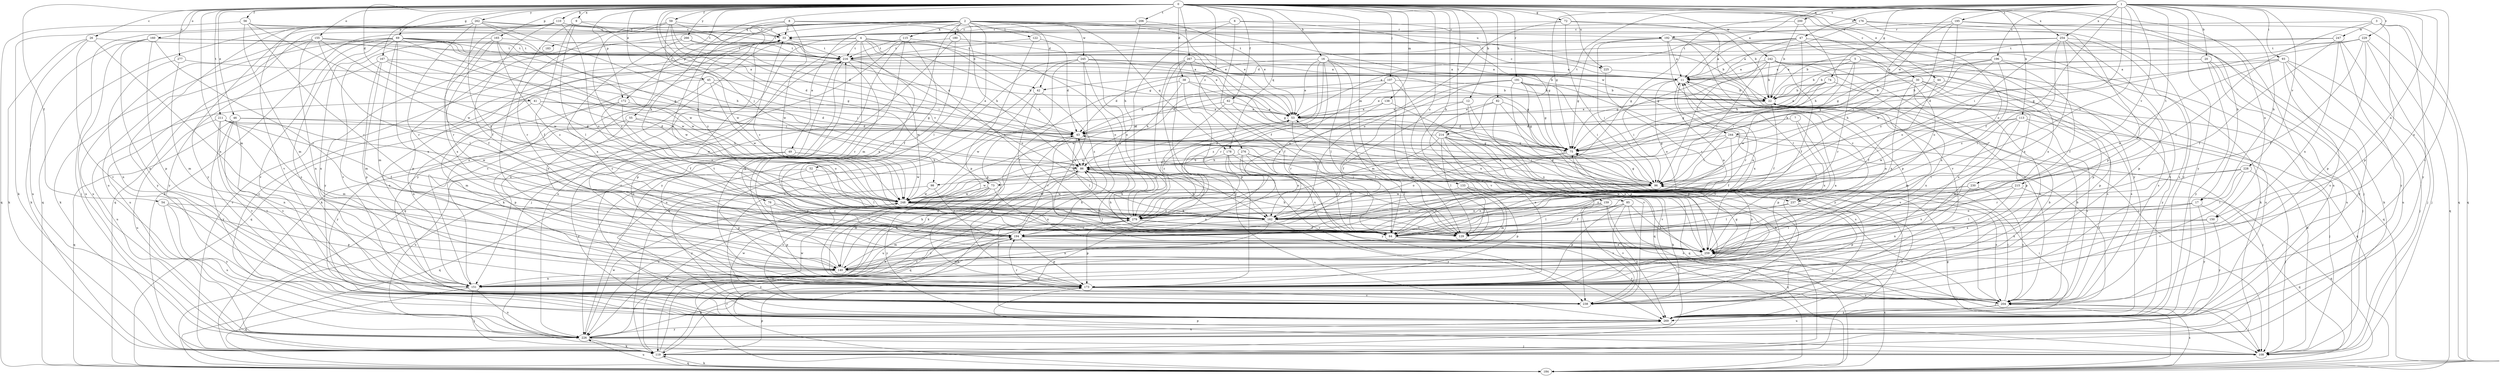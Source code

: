 strict digraph  {
0;
1;
2;
3;
4;
5;
6;
7;
8;
9;
11;
12;
16;
17;
20;
22;
26;
30;
33;
38;
41;
42;
43;
44;
45;
46;
47;
49;
52;
53;
54;
55;
56;
59;
62;
64;
69;
72;
73;
74;
75;
76;
82;
85;
86;
93;
96;
98;
107;
108;
110;
113;
115;
119;
122;
129;
133;
138;
140;
150;
151;
155;
159;
160;
162;
165;
167;
172;
173;
176;
178;
180;
183;
184;
191;
192;
194;
195;
196;
200;
204;
206;
211;
214;
215;
216;
225;
226;
228;
229;
230;
237;
238;
242;
244;
245;
247;
248;
254;
259;
262;
266;
267;
269;
276;
277;
279;
0 -> 9  [label=a];
0 -> 12  [label=b];
0 -> 16  [label=b];
0 -> 17  [label=b];
0 -> 26  [label=c];
0 -> 30  [label=c];
0 -> 38  [label=d];
0 -> 41  [label=d];
0 -> 44  [label=e];
0 -> 45  [label=e];
0 -> 46  [label=e];
0 -> 54  [label=f];
0 -> 55  [label=f];
0 -> 56  [label=f];
0 -> 59  [label=f];
0 -> 62  [label=f];
0 -> 64  [label=f];
0 -> 69  [label=g];
0 -> 72  [label=g];
0 -> 73  [label=g];
0 -> 76  [label=h];
0 -> 82  [label=h];
0 -> 85  [label=h];
0 -> 98  [label=j];
0 -> 107  [label=j];
0 -> 110  [label=k];
0 -> 113  [label=k];
0 -> 133  [label=m];
0 -> 138  [label=m];
0 -> 140  [label=m];
0 -> 150  [label=n];
0 -> 155  [label=o];
0 -> 159  [label=o];
0 -> 160  [label=o];
0 -> 165  [label=p];
0 -> 167  [label=p];
0 -> 172  [label=p];
0 -> 176  [label=q];
0 -> 178  [label=q];
0 -> 191  [label=r];
0 -> 206  [label=t];
0 -> 211  [label=t];
0 -> 214  [label=t];
0 -> 225  [label=u];
0 -> 242  [label=w];
0 -> 254  [label=x];
0 -> 262  [label=y];
0 -> 266  [label=y];
0 -> 267  [label=y];
0 -> 276  [label=z];
0 -> 277  [label=z];
1 -> 11  [label=a];
1 -> 17  [label=b];
1 -> 20  [label=b];
1 -> 47  [label=e];
1 -> 73  [label=g];
1 -> 74  [label=g];
1 -> 75  [label=g];
1 -> 93  [label=i];
1 -> 96  [label=i];
1 -> 150  [label=n];
1 -> 162  [label=o];
1 -> 195  [label=s];
1 -> 196  [label=s];
1 -> 200  [label=s];
1 -> 204  [label=s];
1 -> 214  [label=t];
1 -> 215  [label=t];
1 -> 228  [label=v];
1 -> 229  [label=v];
1 -> 230  [label=v];
1 -> 237  [label=v];
1 -> 244  [label=w];
1 -> 254  [label=x];
1 -> 259  [label=x];
1 -> 269  [label=y];
2 -> 42  [label=d];
2 -> 49  [label=e];
2 -> 52  [label=e];
2 -> 53  [label=e];
2 -> 115  [label=k];
2 -> 119  [label=k];
2 -> 122  [label=l];
2 -> 129  [label=l];
2 -> 140  [label=m];
2 -> 151  [label=n];
2 -> 172  [label=p];
2 -> 178  [label=q];
2 -> 180  [label=q];
2 -> 183  [label=q];
2 -> 184  [label=q];
2 -> 192  [label=r];
2 -> 225  [label=u];
2 -> 244  [label=w];
2 -> 245  [label=w];
2 -> 269  [label=y];
3 -> 129  [label=l];
3 -> 173  [label=p];
3 -> 184  [label=q];
3 -> 192  [label=r];
3 -> 247  [label=w];
3 -> 269  [label=y];
4 -> 22  [label=b];
4 -> 42  [label=d];
4 -> 86  [label=h];
4 -> 108  [label=j];
4 -> 119  [label=k];
4 -> 129  [label=l];
4 -> 216  [label=t];
4 -> 226  [label=u];
4 -> 269  [label=y];
4 -> 279  [label=z];
5 -> 11  [label=a];
5 -> 22  [label=b];
5 -> 42  [label=d];
5 -> 96  [label=i];
5 -> 173  [label=p];
5 -> 194  [label=r];
5 -> 204  [label=s];
6 -> 22  [label=b];
6 -> 33  [label=c];
6 -> 64  [label=f];
6 -> 75  [label=g];
6 -> 279  [label=z];
7 -> 43  [label=d];
7 -> 173  [label=p];
7 -> 259  [label=x];
8 -> 33  [label=c];
8 -> 53  [label=e];
8 -> 86  [label=h];
8 -> 162  [label=o];
8 -> 248  [label=w];
8 -> 279  [label=z];
9 -> 33  [label=c];
9 -> 64  [label=f];
9 -> 129  [label=l];
9 -> 140  [label=m];
9 -> 237  [label=v];
11 -> 22  [label=b];
11 -> 33  [label=c];
11 -> 96  [label=i];
11 -> 162  [label=o];
11 -> 194  [label=r];
11 -> 237  [label=v];
12 -> 53  [label=e];
12 -> 64  [label=f];
12 -> 119  [label=k];
12 -> 173  [label=p];
16 -> 11  [label=a];
16 -> 43  [label=d];
16 -> 53  [label=e];
16 -> 129  [label=l];
16 -> 140  [label=m];
16 -> 162  [label=o];
16 -> 194  [label=r];
16 -> 238  [label=v];
16 -> 279  [label=z];
17 -> 129  [label=l];
17 -> 162  [label=o];
17 -> 184  [label=q];
17 -> 259  [label=x];
17 -> 269  [label=y];
20 -> 11  [label=a];
20 -> 86  [label=h];
20 -> 108  [label=j];
20 -> 226  [label=u];
20 -> 269  [label=y];
22 -> 53  [label=e];
22 -> 64  [label=f];
22 -> 140  [label=m];
22 -> 184  [label=q];
26 -> 119  [label=k];
26 -> 216  [label=t];
26 -> 226  [label=u];
26 -> 238  [label=v];
26 -> 259  [label=x];
30 -> 22  [label=b];
30 -> 53  [label=e];
30 -> 173  [label=p];
30 -> 204  [label=s];
30 -> 238  [label=v];
30 -> 259  [label=x];
30 -> 269  [label=y];
33 -> 216  [label=t];
38 -> 22  [label=b];
38 -> 64  [label=f];
38 -> 75  [label=g];
38 -> 86  [label=h];
38 -> 119  [label=k];
41 -> 43  [label=d];
41 -> 53  [label=e];
41 -> 140  [label=m];
41 -> 226  [label=u];
41 -> 248  [label=w];
42 -> 64  [label=f];
42 -> 238  [label=v];
42 -> 279  [label=z];
43 -> 75  [label=g];
43 -> 96  [label=i];
43 -> 129  [label=l];
43 -> 173  [label=p];
43 -> 194  [label=r];
44 -> 22  [label=b];
44 -> 64  [label=f];
44 -> 204  [label=s];
45 -> 22  [label=b];
45 -> 75  [label=g];
45 -> 151  [label=n];
45 -> 248  [label=w];
45 -> 259  [label=x];
46 -> 43  [label=d];
46 -> 86  [label=h];
46 -> 184  [label=q];
46 -> 204  [label=s];
46 -> 238  [label=v];
46 -> 269  [label=y];
47 -> 11  [label=a];
47 -> 53  [label=e];
47 -> 75  [label=g];
47 -> 86  [label=h];
47 -> 119  [label=k];
47 -> 162  [label=o];
47 -> 216  [label=t];
47 -> 259  [label=x];
49 -> 86  [label=h];
49 -> 226  [label=u];
49 -> 248  [label=w];
49 -> 269  [label=y];
52 -> 96  [label=i];
52 -> 129  [label=l];
52 -> 173  [label=p];
52 -> 184  [label=q];
53 -> 43  [label=d];
53 -> 96  [label=i];
53 -> 129  [label=l];
53 -> 279  [label=z];
54 -> 162  [label=o];
54 -> 173  [label=p];
54 -> 226  [label=u];
54 -> 269  [label=y];
55 -> 43  [label=d];
55 -> 162  [label=o];
55 -> 173  [label=p];
55 -> 269  [label=y];
56 -> 33  [label=c];
56 -> 140  [label=m];
56 -> 184  [label=q];
56 -> 194  [label=r];
56 -> 216  [label=t];
56 -> 248  [label=w];
59 -> 33  [label=c];
59 -> 43  [label=d];
59 -> 96  [label=i];
59 -> 194  [label=r];
59 -> 216  [label=t];
59 -> 248  [label=w];
59 -> 279  [label=z];
62 -> 53  [label=e];
62 -> 184  [label=q];
62 -> 248  [label=w];
62 -> 279  [label=z];
64 -> 11  [label=a];
64 -> 86  [label=h];
64 -> 204  [label=s];
64 -> 269  [label=y];
69 -> 43  [label=d];
69 -> 53  [label=e];
69 -> 86  [label=h];
69 -> 96  [label=i];
69 -> 119  [label=k];
69 -> 140  [label=m];
69 -> 151  [label=n];
69 -> 204  [label=s];
69 -> 216  [label=t];
69 -> 238  [label=v];
69 -> 248  [label=w];
69 -> 259  [label=x];
69 -> 269  [label=y];
72 -> 33  [label=c];
72 -> 96  [label=i];
72 -> 162  [label=o];
72 -> 238  [label=v];
72 -> 269  [label=y];
73 -> 140  [label=m];
73 -> 226  [label=u];
73 -> 238  [label=v];
73 -> 248  [label=w];
73 -> 259  [label=x];
73 -> 269  [label=y];
74 -> 22  [label=b];
74 -> 53  [label=e];
74 -> 75  [label=g];
74 -> 173  [label=p];
74 -> 248  [label=w];
75 -> 86  [label=h];
75 -> 151  [label=n];
75 -> 162  [label=o];
76 -> 173  [label=p];
76 -> 194  [label=r];
76 -> 279  [label=z];
82 -> 53  [label=e];
82 -> 75  [label=g];
82 -> 204  [label=s];
82 -> 238  [label=v];
82 -> 259  [label=x];
85 -> 64  [label=f];
85 -> 173  [label=p];
85 -> 184  [label=q];
85 -> 238  [label=v];
85 -> 259  [label=x];
85 -> 279  [label=z];
86 -> 96  [label=i];
86 -> 184  [label=q];
86 -> 226  [label=u];
86 -> 248  [label=w];
86 -> 269  [label=y];
93 -> 11  [label=a];
93 -> 43  [label=d];
93 -> 108  [label=j];
93 -> 162  [label=o];
93 -> 204  [label=s];
93 -> 226  [label=u];
93 -> 269  [label=y];
96 -> 43  [label=d];
96 -> 64  [label=f];
96 -> 75  [label=g];
96 -> 204  [label=s];
96 -> 248  [label=w];
98 -> 194  [label=r];
98 -> 248  [label=w];
98 -> 269  [label=y];
107 -> 22  [label=b];
107 -> 43  [label=d];
107 -> 140  [label=m];
107 -> 248  [label=w];
107 -> 259  [label=x];
107 -> 279  [label=z];
108 -> 22  [label=b];
108 -> 86  [label=h];
108 -> 173  [label=p];
110 -> 33  [label=c];
110 -> 64  [label=f];
110 -> 75  [label=g];
110 -> 162  [label=o];
110 -> 184  [label=q];
110 -> 194  [label=r];
110 -> 269  [label=y];
113 -> 43  [label=d];
113 -> 108  [label=j];
113 -> 140  [label=m];
113 -> 204  [label=s];
113 -> 248  [label=w];
113 -> 259  [label=x];
115 -> 64  [label=f];
115 -> 162  [label=o];
115 -> 173  [label=p];
115 -> 184  [label=q];
115 -> 216  [label=t];
115 -> 226  [label=u];
119 -> 33  [label=c];
119 -> 86  [label=h];
119 -> 96  [label=i];
119 -> 173  [label=p];
119 -> 184  [label=q];
119 -> 248  [label=w];
119 -> 279  [label=z];
122 -> 43  [label=d];
122 -> 173  [label=p];
122 -> 216  [label=t];
129 -> 86  [label=h];
133 -> 108  [label=j];
133 -> 129  [label=l];
133 -> 140  [label=m];
133 -> 173  [label=p];
133 -> 248  [label=w];
138 -> 53  [label=e];
138 -> 173  [label=p];
138 -> 194  [label=r];
140 -> 86  [label=h];
140 -> 151  [label=n];
140 -> 173  [label=p];
140 -> 194  [label=r];
140 -> 216  [label=t];
150 -> 129  [label=l];
150 -> 259  [label=x];
150 -> 269  [label=y];
151 -> 33  [label=c];
151 -> 75  [label=g];
151 -> 86  [label=h];
151 -> 108  [label=j];
151 -> 184  [label=q];
151 -> 194  [label=r];
151 -> 226  [label=u];
155 -> 11  [label=a];
155 -> 129  [label=l];
155 -> 151  [label=n];
155 -> 216  [label=t];
155 -> 226  [label=u];
155 -> 248  [label=w];
155 -> 269  [label=y];
159 -> 129  [label=l];
159 -> 162  [label=o];
159 -> 204  [label=s];
159 -> 238  [label=v];
159 -> 269  [label=y];
160 -> 75  [label=g];
160 -> 119  [label=k];
160 -> 151  [label=n];
160 -> 173  [label=p];
160 -> 194  [label=r];
160 -> 216  [label=t];
160 -> 226  [label=u];
162 -> 33  [label=c];
162 -> 86  [label=h];
162 -> 140  [label=m];
162 -> 151  [label=n];
162 -> 204  [label=s];
165 -> 64  [label=f];
165 -> 216  [label=t];
165 -> 238  [label=v];
165 -> 248  [label=w];
165 -> 259  [label=x];
165 -> 279  [label=z];
167 -> 11  [label=a];
167 -> 96  [label=i];
167 -> 140  [label=m];
167 -> 173  [label=p];
167 -> 226  [label=u];
167 -> 248  [label=w];
172 -> 53  [label=e];
172 -> 64  [label=f];
172 -> 151  [label=n];
172 -> 162  [label=o];
173 -> 11  [label=a];
173 -> 33  [label=c];
173 -> 43  [label=d];
173 -> 53  [label=e];
173 -> 204  [label=s];
173 -> 238  [label=v];
176 -> 33  [label=c];
176 -> 96  [label=i];
176 -> 108  [label=j];
176 -> 173  [label=p];
176 -> 269  [label=y];
178 -> 64  [label=f];
178 -> 86  [label=h];
178 -> 129  [label=l];
178 -> 238  [label=v];
178 -> 259  [label=x];
180 -> 119  [label=k];
180 -> 162  [label=o];
180 -> 216  [label=t];
180 -> 259  [label=x];
183 -> 269  [label=y];
184 -> 75  [label=g];
184 -> 119  [label=k];
184 -> 194  [label=r];
184 -> 204  [label=s];
184 -> 226  [label=u];
184 -> 259  [label=x];
191 -> 22  [label=b];
191 -> 43  [label=d];
191 -> 75  [label=g];
191 -> 96  [label=i];
191 -> 194  [label=r];
191 -> 238  [label=v];
191 -> 259  [label=x];
191 -> 269  [label=y];
191 -> 279  [label=z];
192 -> 11  [label=a];
192 -> 75  [label=g];
192 -> 96  [label=i];
192 -> 119  [label=k];
192 -> 129  [label=l];
192 -> 173  [label=p];
192 -> 204  [label=s];
192 -> 216  [label=t];
194 -> 11  [label=a];
194 -> 86  [label=h];
194 -> 173  [label=p];
194 -> 259  [label=x];
195 -> 33  [label=c];
195 -> 96  [label=i];
195 -> 184  [label=q];
195 -> 226  [label=u];
195 -> 248  [label=w];
195 -> 279  [label=z];
196 -> 11  [label=a];
196 -> 22  [label=b];
196 -> 64  [label=f];
196 -> 75  [label=g];
196 -> 86  [label=h];
196 -> 184  [label=q];
196 -> 279  [label=z];
200 -> 22  [label=b];
200 -> 33  [label=c];
200 -> 86  [label=h];
204 -> 22  [label=b];
204 -> 96  [label=i];
204 -> 108  [label=j];
204 -> 194  [label=r];
204 -> 226  [label=u];
204 -> 248  [label=w];
204 -> 269  [label=y];
206 -> 33  [label=c];
206 -> 53  [label=e];
206 -> 86  [label=h];
211 -> 43  [label=d];
211 -> 64  [label=f];
211 -> 140  [label=m];
211 -> 151  [label=n];
211 -> 226  [label=u];
211 -> 238  [label=v];
211 -> 248  [label=w];
214 -> 75  [label=g];
214 -> 119  [label=k];
214 -> 129  [label=l];
214 -> 184  [label=q];
214 -> 204  [label=s];
214 -> 238  [label=v];
214 -> 248  [label=w];
214 -> 259  [label=x];
214 -> 279  [label=z];
215 -> 140  [label=m];
215 -> 184  [label=q];
215 -> 248  [label=w];
215 -> 259  [label=x];
216 -> 11  [label=a];
216 -> 151  [label=n];
216 -> 162  [label=o];
216 -> 173  [label=p];
216 -> 184  [label=q];
216 -> 194  [label=r];
216 -> 248  [label=w];
225 -> 108  [label=j];
225 -> 194  [label=r];
226 -> 33  [label=c];
226 -> 108  [label=j];
226 -> 119  [label=k];
226 -> 173  [label=p];
226 -> 248  [label=w];
226 -> 269  [label=y];
226 -> 279  [label=z];
228 -> 96  [label=i];
228 -> 108  [label=j];
228 -> 129  [label=l];
228 -> 194  [label=r];
228 -> 238  [label=v];
229 -> 22  [label=b];
229 -> 64  [label=f];
229 -> 75  [label=g];
229 -> 108  [label=j];
229 -> 173  [label=p];
229 -> 184  [label=q];
229 -> 216  [label=t];
230 -> 151  [label=n];
230 -> 204  [label=s];
230 -> 248  [label=w];
230 -> 279  [label=z];
237 -> 129  [label=l];
237 -> 162  [label=o];
237 -> 173  [label=p];
237 -> 269  [label=y];
238 -> 22  [label=b];
238 -> 216  [label=t];
238 -> 248  [label=w];
242 -> 11  [label=a];
242 -> 22  [label=b];
242 -> 64  [label=f];
242 -> 75  [label=g];
242 -> 96  [label=i];
242 -> 151  [label=n];
242 -> 226  [label=u];
242 -> 259  [label=x];
244 -> 64  [label=f];
244 -> 75  [label=g];
244 -> 96  [label=i];
244 -> 108  [label=j];
244 -> 269  [label=y];
244 -> 98  [label=a];
245 -> 11  [label=a];
245 -> 22  [label=b];
245 -> 96  [label=i];
245 -> 119  [label=k];
245 -> 173  [label=p];
245 -> 226  [label=u];
245 -> 259  [label=x];
245 -> 279  [label=z];
247 -> 64  [label=f];
247 -> 75  [label=g];
247 -> 108  [label=j];
247 -> 216  [label=t];
247 -> 259  [label=x];
247 -> 269  [label=y];
248 -> 53  [label=e];
248 -> 129  [label=l];
248 -> 162  [label=o];
248 -> 279  [label=z];
254 -> 11  [label=a];
254 -> 162  [label=o];
254 -> 173  [label=p];
254 -> 194  [label=r];
254 -> 204  [label=s];
254 -> 216  [label=t];
254 -> 238  [label=v];
254 -> 259  [label=x];
259 -> 11  [label=a];
259 -> 86  [label=h];
259 -> 108  [label=j];
259 -> 140  [label=m];
262 -> 33  [label=c];
262 -> 53  [label=e];
262 -> 86  [label=h];
262 -> 108  [label=j];
262 -> 119  [label=k];
262 -> 194  [label=r];
262 -> 226  [label=u];
262 -> 238  [label=v];
262 -> 248  [label=w];
262 -> 279  [label=z];
266 -> 43  [label=d];
266 -> 173  [label=p];
266 -> 216  [label=t];
266 -> 259  [label=x];
267 -> 11  [label=a];
267 -> 64  [label=f];
267 -> 75  [label=g];
267 -> 119  [label=k];
267 -> 173  [label=p];
267 -> 269  [label=y];
269 -> 96  [label=i];
269 -> 226  [label=u];
276 -> 64  [label=f];
276 -> 86  [label=h];
276 -> 129  [label=l];
276 -> 151  [label=n];
276 -> 162  [label=o];
276 -> 269  [label=y];
277 -> 11  [label=a];
277 -> 140  [label=m];
277 -> 151  [label=n];
279 -> 43  [label=d];
279 -> 64  [label=f];
279 -> 86  [label=h];
279 -> 129  [label=l];
279 -> 173  [label=p];
279 -> 194  [label=r];
}
